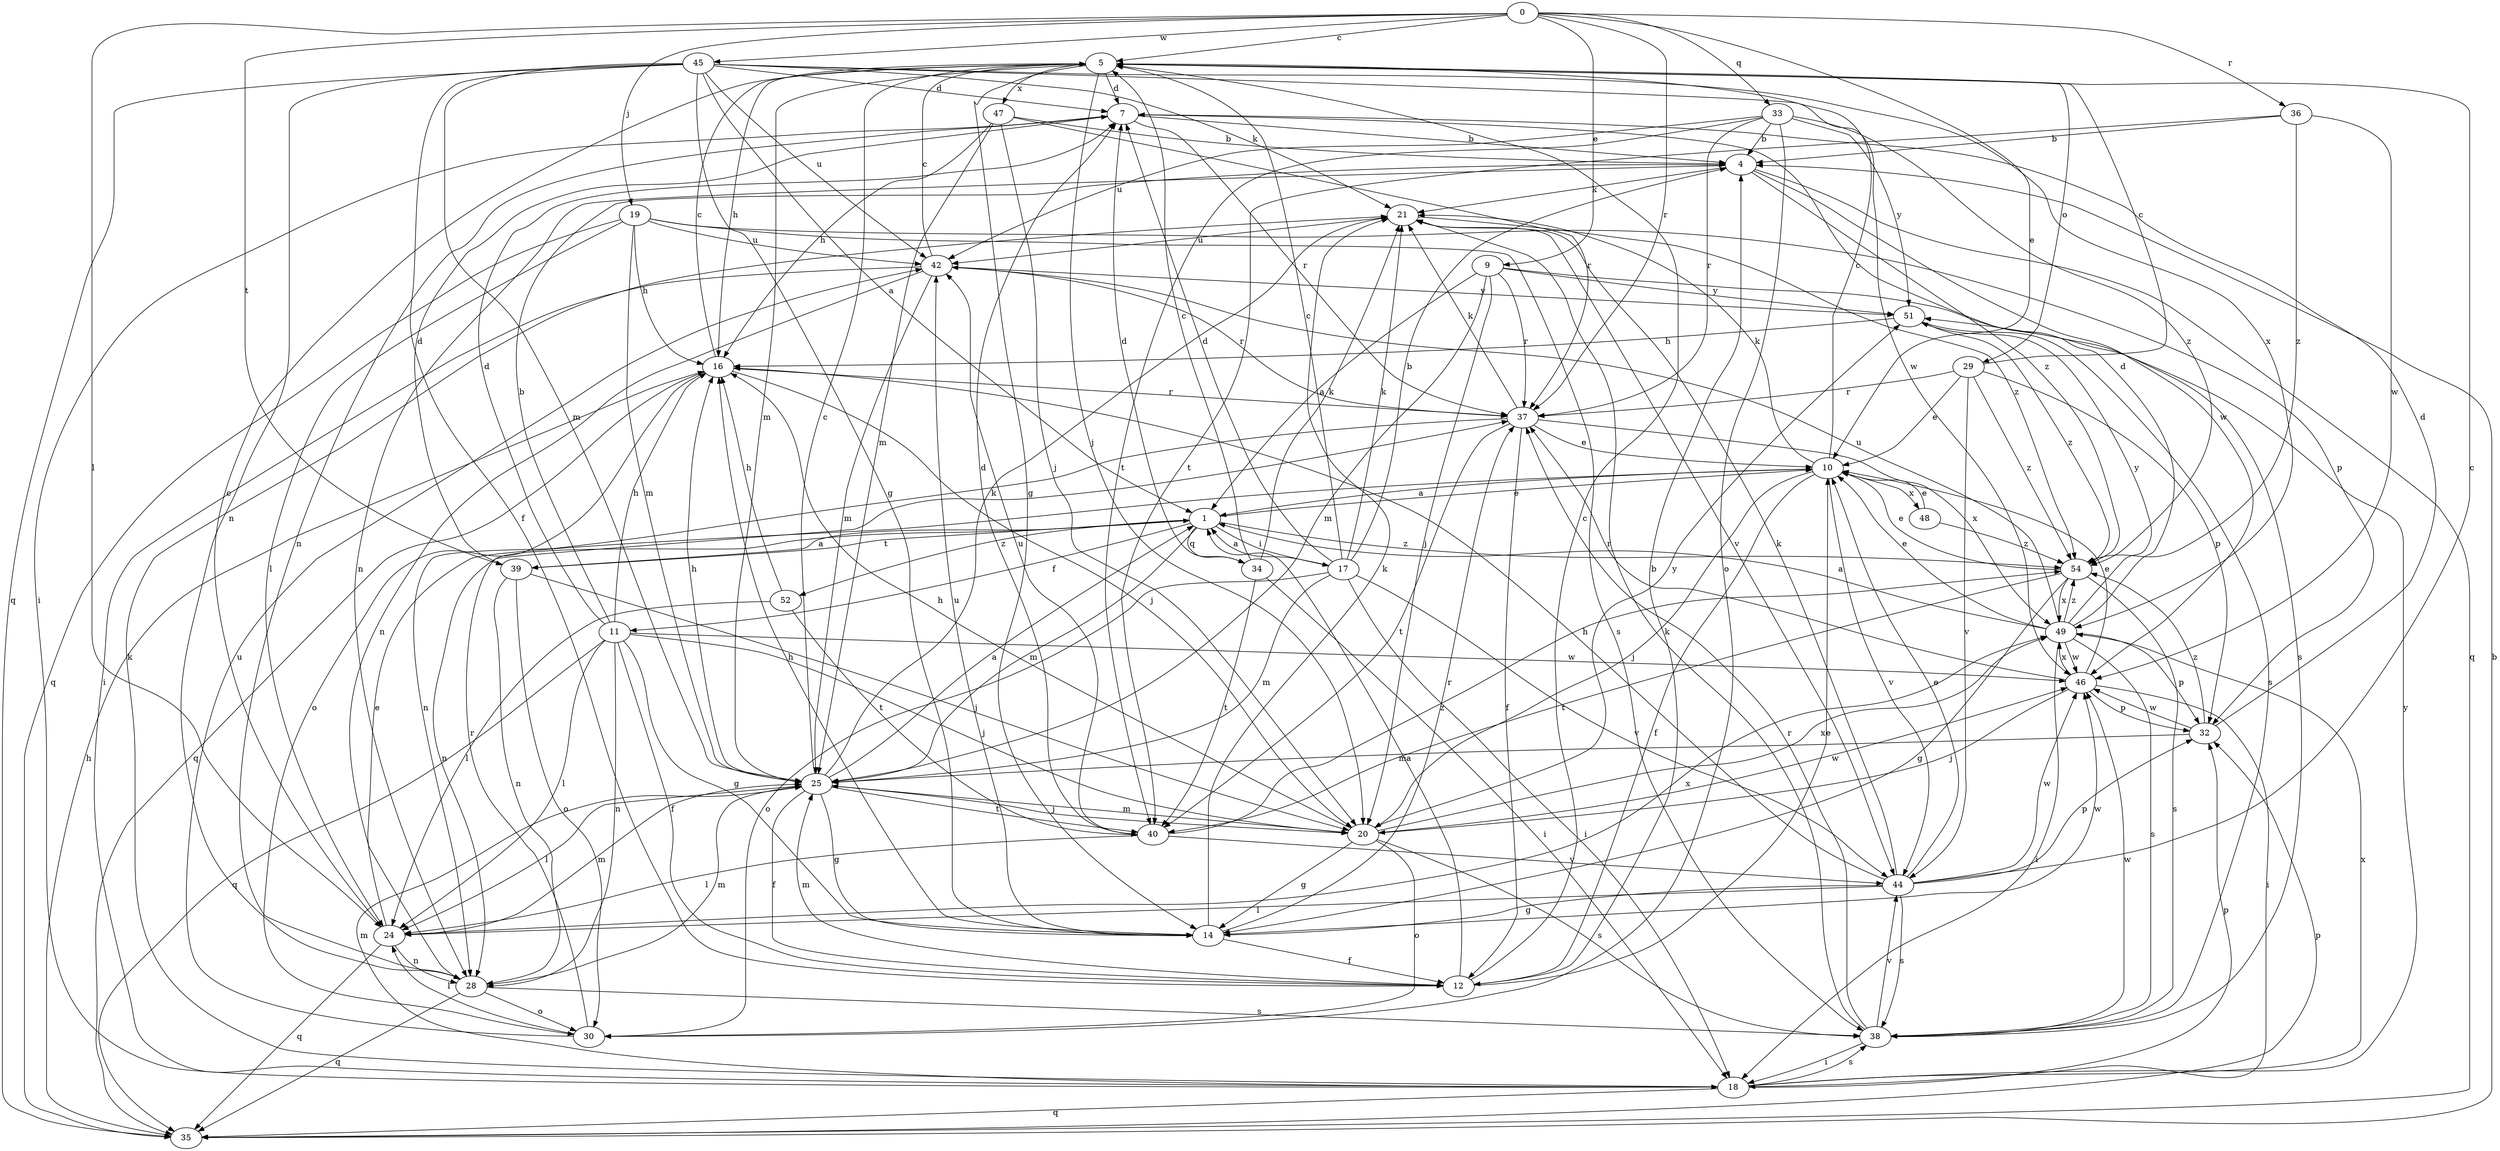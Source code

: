 strict digraph  {
0;
1;
4;
5;
7;
9;
10;
11;
12;
14;
16;
17;
18;
19;
20;
21;
24;
25;
28;
29;
30;
32;
33;
34;
35;
36;
37;
38;
39;
40;
42;
44;
45;
46;
47;
48;
49;
51;
52;
54;
0 -> 5  [label=c];
0 -> 9  [label=e];
0 -> 10  [label=e];
0 -> 19  [label=j];
0 -> 24  [label=l];
0 -> 33  [label=q];
0 -> 36  [label=r];
0 -> 37  [label=r];
0 -> 39  [label=t];
0 -> 45  [label=w];
1 -> 10  [label=e];
1 -> 11  [label=f];
1 -> 17  [label=i];
1 -> 25  [label=m];
1 -> 28  [label=n];
1 -> 34  [label=q];
1 -> 39  [label=t];
1 -> 52  [label=z];
1 -> 54  [label=z];
4 -> 21  [label=k];
4 -> 28  [label=n];
4 -> 35  [label=q];
4 -> 46  [label=w];
4 -> 54  [label=z];
5 -> 7  [label=d];
5 -> 14  [label=g];
5 -> 16  [label=h];
5 -> 20  [label=j];
5 -> 25  [label=m];
5 -> 29  [label=o];
5 -> 47  [label=x];
7 -> 4  [label=b];
7 -> 18  [label=i];
7 -> 28  [label=n];
7 -> 37  [label=r];
9 -> 1  [label=a];
9 -> 20  [label=j];
9 -> 25  [label=m];
9 -> 37  [label=r];
9 -> 38  [label=s];
9 -> 51  [label=y];
10 -> 1  [label=a];
10 -> 5  [label=c];
10 -> 12  [label=f];
10 -> 20  [label=j];
10 -> 21  [label=k];
10 -> 44  [label=v];
10 -> 48  [label=x];
11 -> 4  [label=b];
11 -> 7  [label=d];
11 -> 12  [label=f];
11 -> 14  [label=g];
11 -> 16  [label=h];
11 -> 20  [label=j];
11 -> 24  [label=l];
11 -> 28  [label=n];
11 -> 35  [label=q];
11 -> 46  [label=w];
12 -> 1  [label=a];
12 -> 4  [label=b];
12 -> 5  [label=c];
12 -> 10  [label=e];
12 -> 25  [label=m];
14 -> 12  [label=f];
14 -> 16  [label=h];
14 -> 21  [label=k];
14 -> 37  [label=r];
14 -> 42  [label=u];
14 -> 46  [label=w];
16 -> 5  [label=c];
16 -> 20  [label=j];
16 -> 30  [label=o];
16 -> 35  [label=q];
16 -> 37  [label=r];
17 -> 1  [label=a];
17 -> 4  [label=b];
17 -> 5  [label=c];
17 -> 7  [label=d];
17 -> 18  [label=i];
17 -> 21  [label=k];
17 -> 25  [label=m];
17 -> 30  [label=o];
17 -> 44  [label=v];
18 -> 21  [label=k];
18 -> 25  [label=m];
18 -> 32  [label=p];
18 -> 35  [label=q];
18 -> 38  [label=s];
18 -> 49  [label=x];
18 -> 51  [label=y];
19 -> 16  [label=h];
19 -> 24  [label=l];
19 -> 25  [label=m];
19 -> 32  [label=p];
19 -> 35  [label=q];
19 -> 38  [label=s];
19 -> 42  [label=u];
20 -> 14  [label=g];
20 -> 16  [label=h];
20 -> 25  [label=m];
20 -> 30  [label=o];
20 -> 38  [label=s];
20 -> 46  [label=w];
20 -> 49  [label=x];
20 -> 51  [label=y];
21 -> 42  [label=u];
21 -> 44  [label=v];
21 -> 54  [label=z];
24 -> 5  [label=c];
24 -> 10  [label=e];
24 -> 25  [label=m];
24 -> 28  [label=n];
24 -> 35  [label=q];
24 -> 49  [label=x];
25 -> 1  [label=a];
25 -> 5  [label=c];
25 -> 12  [label=f];
25 -> 14  [label=g];
25 -> 16  [label=h];
25 -> 20  [label=j];
25 -> 21  [label=k];
25 -> 24  [label=l];
25 -> 40  [label=t];
28 -> 25  [label=m];
28 -> 30  [label=o];
28 -> 35  [label=q];
28 -> 38  [label=s];
29 -> 5  [label=c];
29 -> 10  [label=e];
29 -> 32  [label=p];
29 -> 37  [label=r];
29 -> 44  [label=v];
29 -> 54  [label=z];
30 -> 24  [label=l];
30 -> 37  [label=r];
30 -> 42  [label=u];
32 -> 7  [label=d];
32 -> 25  [label=m];
32 -> 46  [label=w];
32 -> 54  [label=z];
33 -> 4  [label=b];
33 -> 30  [label=o];
33 -> 37  [label=r];
33 -> 40  [label=t];
33 -> 42  [label=u];
33 -> 51  [label=y];
33 -> 54  [label=z];
34 -> 5  [label=c];
34 -> 7  [label=d];
34 -> 18  [label=i];
34 -> 21  [label=k];
34 -> 40  [label=t];
35 -> 4  [label=b];
35 -> 16  [label=h];
35 -> 32  [label=p];
36 -> 4  [label=b];
36 -> 40  [label=t];
36 -> 46  [label=w];
36 -> 54  [label=z];
37 -> 10  [label=e];
37 -> 12  [label=f];
37 -> 21  [label=k];
37 -> 28  [label=n];
37 -> 40  [label=t];
37 -> 49  [label=x];
38 -> 18  [label=i];
38 -> 21  [label=k];
38 -> 37  [label=r];
38 -> 44  [label=v];
38 -> 46  [label=w];
39 -> 1  [label=a];
39 -> 7  [label=d];
39 -> 20  [label=j];
39 -> 28  [label=n];
39 -> 30  [label=o];
40 -> 7  [label=d];
40 -> 24  [label=l];
40 -> 42  [label=u];
40 -> 44  [label=v];
40 -> 54  [label=z];
42 -> 5  [label=c];
42 -> 18  [label=i];
42 -> 25  [label=m];
42 -> 28  [label=n];
42 -> 37  [label=r];
42 -> 51  [label=y];
44 -> 5  [label=c];
44 -> 10  [label=e];
44 -> 14  [label=g];
44 -> 16  [label=h];
44 -> 21  [label=k];
44 -> 24  [label=l];
44 -> 32  [label=p];
44 -> 38  [label=s];
44 -> 46  [label=w];
45 -> 1  [label=a];
45 -> 7  [label=d];
45 -> 12  [label=f];
45 -> 14  [label=g];
45 -> 21  [label=k];
45 -> 25  [label=m];
45 -> 28  [label=n];
45 -> 35  [label=q];
45 -> 42  [label=u];
45 -> 46  [label=w];
45 -> 49  [label=x];
46 -> 10  [label=e];
46 -> 18  [label=i];
46 -> 20  [label=j];
46 -> 32  [label=p];
46 -> 37  [label=r];
46 -> 49  [label=x];
47 -> 4  [label=b];
47 -> 16  [label=h];
47 -> 20  [label=j];
47 -> 25  [label=m];
47 -> 37  [label=r];
48 -> 10  [label=e];
48 -> 54  [label=z];
49 -> 1  [label=a];
49 -> 7  [label=d];
49 -> 10  [label=e];
49 -> 18  [label=i];
49 -> 32  [label=p];
49 -> 38  [label=s];
49 -> 42  [label=u];
49 -> 46  [label=w];
49 -> 51  [label=y];
49 -> 54  [label=z];
51 -> 16  [label=h];
51 -> 38  [label=s];
51 -> 54  [label=z];
52 -> 16  [label=h];
52 -> 24  [label=l];
52 -> 40  [label=t];
54 -> 10  [label=e];
54 -> 14  [label=g];
54 -> 38  [label=s];
54 -> 40  [label=t];
54 -> 49  [label=x];
}
